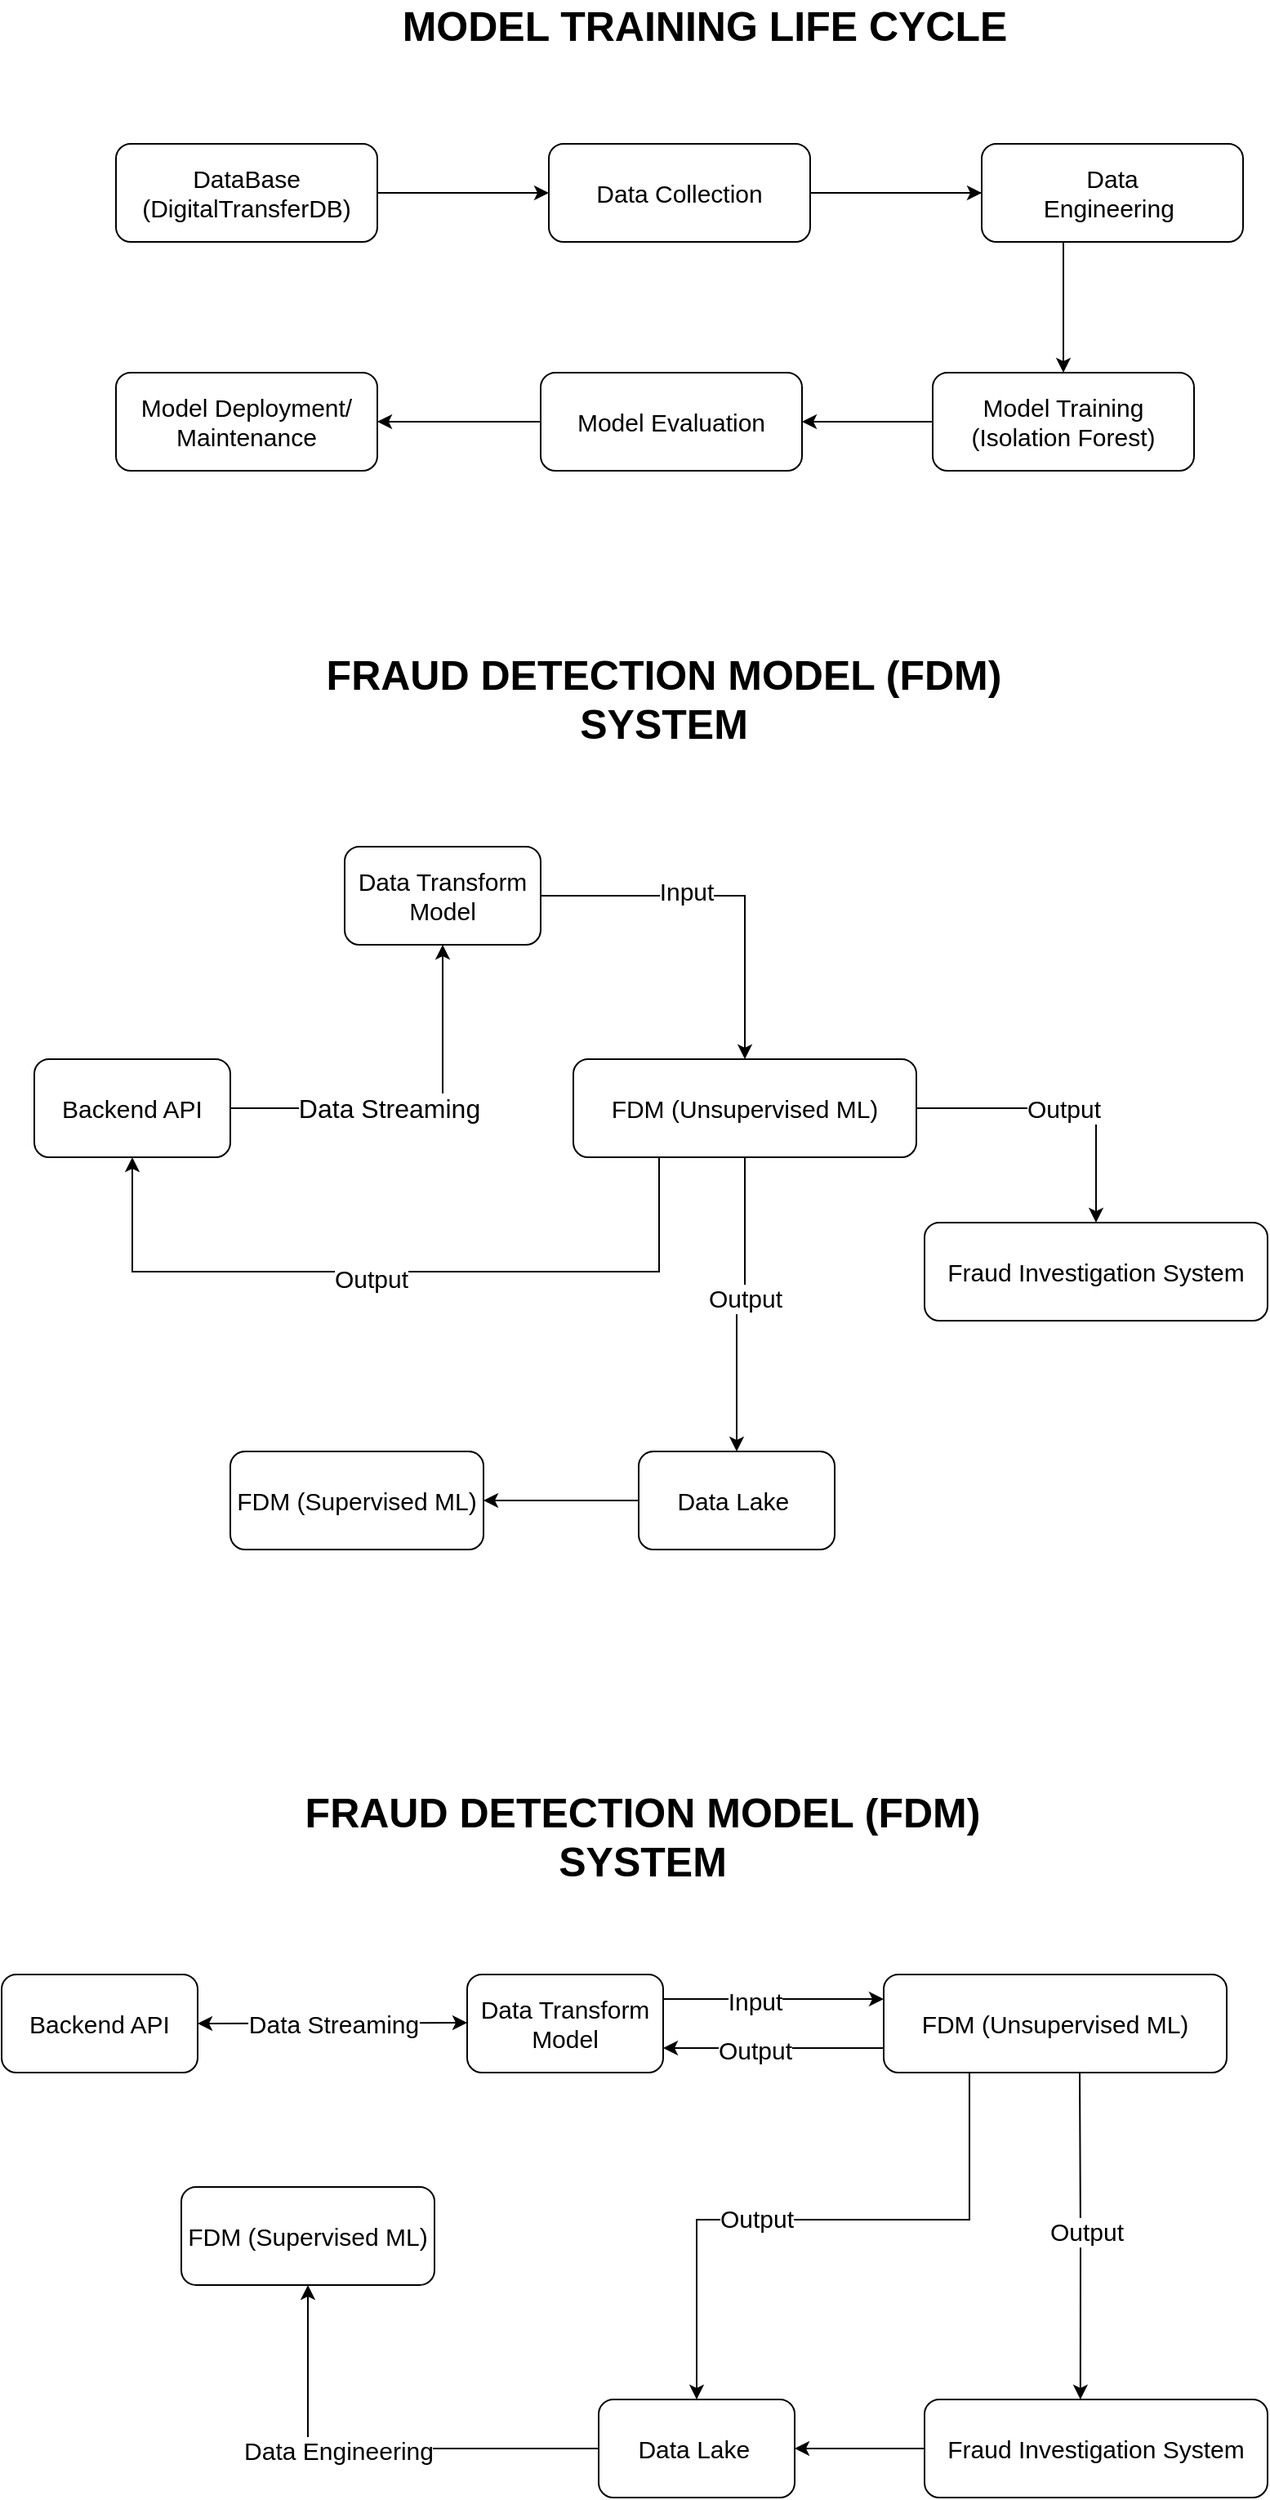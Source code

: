 <mxfile version="24.2.5" type="github">
  <diagram name="Page-1" id="H-KBTydI_UYA_MZRslw8">
    <mxGraphModel dx="1593" dy="867" grid="0" gridSize="10" guides="1" tooltips="1" connect="1" arrows="1" fold="1" page="1" pageScale="1" pageWidth="850" pageHeight="1100" math="0" shadow="0">
      <root>
        <mxCell id="0" />
        <mxCell id="1" parent="0" />
        <mxCell id="sLq4gTumPXXHUgxWhQ4M-8" value="" style="edgeStyle=orthogonalEdgeStyle;rounded=0;orthogonalLoop=1;jettySize=auto;html=1;" parent="1" source="sLq4gTumPXXHUgxWhQ4M-1" target="sLq4gTumPXXHUgxWhQ4M-7" edge="1">
          <mxGeometry relative="1" as="geometry" />
        </mxCell>
        <mxCell id="sLq4gTumPXXHUgxWhQ4M-52" value="&lt;font style=&quot;font-size: 16px;&quot;&gt;Data Streaming&lt;/font&gt;" style="edgeLabel;html=1;align=center;verticalAlign=middle;resizable=0;points=[];" parent="sLq4gTumPXXHUgxWhQ4M-8" vertex="1" connectable="0">
          <mxGeometry x="-0.275" y="-3" relative="1" as="geometry">
            <mxPoint x="13" y="-3" as="offset" />
          </mxGeometry>
        </mxCell>
        <mxCell id="sLq4gTumPXXHUgxWhQ4M-1" value="&lt;font style=&quot;font-size: 15px;&quot;&gt;Backend API&lt;/font&gt;" style="rounded=1;whiteSpace=wrap;html=1;" parent="1" vertex="1">
          <mxGeometry x="40" y="700" width="120" height="60" as="geometry" />
        </mxCell>
        <mxCell id="sLq4gTumPXXHUgxWhQ4M-11" value="" style="edgeStyle=orthogonalEdgeStyle;rounded=0;orthogonalLoop=1;jettySize=auto;html=1;" parent="1" source="sLq4gTumPXXHUgxWhQ4M-2" target="sLq4gTumPXXHUgxWhQ4M-10" edge="1">
          <mxGeometry relative="1" as="geometry" />
        </mxCell>
        <mxCell id="sLq4gTumPXXHUgxWhQ4M-56" value="&lt;font style=&quot;font-size: 15px;&quot;&gt;Output&lt;/font&gt;" style="edgeLabel;html=1;align=center;verticalAlign=middle;resizable=0;points=[];" parent="sLq4gTumPXXHUgxWhQ4M-11" vertex="1" connectable="0">
          <mxGeometry x="-0.213" y="-1" relative="1" as="geometry">
            <mxPoint x="1" y="13" as="offset" />
          </mxGeometry>
        </mxCell>
        <mxCell id="sLq4gTumPXXHUgxWhQ4M-54" style="edgeStyle=orthogonalEdgeStyle;rounded=0;orthogonalLoop=1;jettySize=auto;html=1;exitX=0.25;exitY=1;exitDx=0;exitDy=0;entryX=0.5;entryY=1;entryDx=0;entryDy=0;" parent="1" source="sLq4gTumPXXHUgxWhQ4M-2" target="sLq4gTumPXXHUgxWhQ4M-1" edge="1">
          <mxGeometry relative="1" as="geometry">
            <Array as="points">
              <mxPoint x="423" y="830" />
              <mxPoint x="100" y="830" />
            </Array>
          </mxGeometry>
        </mxCell>
        <mxCell id="sLq4gTumPXXHUgxWhQ4M-55" value="&lt;font style=&quot;font-size: 15px;&quot;&gt;Output&lt;/font&gt;" style="edgeLabel;html=1;align=center;verticalAlign=middle;resizable=0;points=[];" parent="sLq4gTumPXXHUgxWhQ4M-54" vertex="1" connectable="0">
          <mxGeometry x="0.07" y="4" relative="1" as="geometry">
            <mxPoint x="1" as="offset" />
          </mxGeometry>
        </mxCell>
        <mxCell id="sLq4gTumPXXHUgxWhQ4M-58" value="" style="edgeStyle=orthogonalEdgeStyle;rounded=0;orthogonalLoop=1;jettySize=auto;html=1;" parent="1" source="sLq4gTumPXXHUgxWhQ4M-2" target="sLq4gTumPXXHUgxWhQ4M-57" edge="1">
          <mxGeometry relative="1" as="geometry" />
        </mxCell>
        <mxCell id="sLq4gTumPXXHUgxWhQ4M-60" value="&lt;font style=&quot;font-size: 15px;&quot;&gt;Output&lt;/font&gt;" style="edgeLabel;html=1;align=center;verticalAlign=middle;resizable=0;points=[];" parent="sLq4gTumPXXHUgxWhQ4M-58" vertex="1" connectable="0">
          <mxGeometry x="-0.003" relative="1" as="geometry">
            <mxPoint as="offset" />
          </mxGeometry>
        </mxCell>
        <mxCell id="sLq4gTumPXXHUgxWhQ4M-2" value="&lt;font style=&quot;font-size: 15px;&quot;&gt;FDM (Unsupervised ML)&lt;/font&gt;" style="rounded=1;whiteSpace=wrap;html=1;" parent="1" vertex="1">
          <mxGeometry x="370" y="700" width="210" height="60" as="geometry" />
        </mxCell>
        <mxCell id="sLq4gTumPXXHUgxWhQ4M-9" value="" style="edgeStyle=orthogonalEdgeStyle;rounded=0;orthogonalLoop=1;jettySize=auto;html=1;" parent="1" source="sLq4gTumPXXHUgxWhQ4M-7" target="sLq4gTumPXXHUgxWhQ4M-2" edge="1">
          <mxGeometry relative="1" as="geometry" />
        </mxCell>
        <mxCell id="sLq4gTumPXXHUgxWhQ4M-14" value="&lt;font style=&quot;font-size: 15px;&quot;&gt;Input&lt;/font&gt;" style="edgeLabel;html=1;align=center;verticalAlign=middle;resizable=0;points=[];fontSize=22;" parent="sLq4gTumPXXHUgxWhQ4M-9" vertex="1" connectable="0">
          <mxGeometry x="-0.212" y="4" relative="1" as="geometry">
            <mxPoint as="offset" />
          </mxGeometry>
        </mxCell>
        <mxCell id="sLq4gTumPXXHUgxWhQ4M-7" value="&lt;font style=&quot;font-size: 15px;&quot;&gt;Data Transform&lt;/font&gt;&lt;div style=&quot;font-size: 15px;&quot;&gt;&lt;font style=&quot;font-size: 15px;&quot;&gt;Model&lt;/font&gt;&lt;/div&gt;" style="rounded=1;whiteSpace=wrap;html=1;" parent="1" vertex="1">
          <mxGeometry x="230" y="570" width="120" height="60" as="geometry" />
        </mxCell>
        <mxCell id="sLq4gTumPXXHUgxWhQ4M-21" value="" style="edgeStyle=orthogonalEdgeStyle;rounded=0;orthogonalLoop=1;jettySize=auto;html=1;" parent="1" source="sLq4gTumPXXHUgxWhQ4M-10" target="sLq4gTumPXXHUgxWhQ4M-19" edge="1">
          <mxGeometry relative="1" as="geometry" />
        </mxCell>
        <mxCell id="sLq4gTumPXXHUgxWhQ4M-10" value="&lt;font style=&quot;font-size: 15px;&quot;&gt;Data Lake&amp;nbsp;&lt;/font&gt;" style="rounded=1;whiteSpace=wrap;html=1;" parent="1" vertex="1">
          <mxGeometry x="410" y="940" width="120" height="60" as="geometry" />
        </mxCell>
        <mxCell id="sLq4gTumPXXHUgxWhQ4M-19" value="&lt;span style=&quot;font-size: 15px;&quot;&gt;FDM (Supervised ML)&lt;/span&gt;" style="rounded=1;whiteSpace=wrap;html=1;" parent="1" vertex="1">
          <mxGeometry x="160" y="940" width="155" height="60" as="geometry" />
        </mxCell>
        <mxCell id="sLq4gTumPXXHUgxWhQ4M-43" value="" style="edgeStyle=orthogonalEdgeStyle;rounded=0;orthogonalLoop=1;jettySize=auto;html=1;entryX=0;entryY=0.5;entryDx=0;entryDy=0;" parent="1" source="sLq4gTumPXXHUgxWhQ4M-35" target="sLq4gTumPXXHUgxWhQ4M-44" edge="1">
          <mxGeometry relative="1" as="geometry">
            <mxPoint x="590" y="170" as="targetPoint" />
          </mxGeometry>
        </mxCell>
        <mxCell id="sLq4gTumPXXHUgxWhQ4M-35" value="&lt;div&gt;&lt;span style=&quot;font-size: 15px;&quot;&gt;DataBase (&lt;/span&gt;&lt;span style=&quot;font-size: 15px; background-color: initial;&quot;&gt;DigitalTransferDB)&lt;/span&gt;&lt;/div&gt;" style="rounded=1;whiteSpace=wrap;html=1;" parent="1" vertex="1">
          <mxGeometry x="90" y="140" width="160" height="60" as="geometry" />
        </mxCell>
        <mxCell id="sLq4gTumPXXHUgxWhQ4M-41" value="&lt;font size=&quot;1&quot; style=&quot;&quot;&gt;&lt;b style=&quot;font-size: 25px;&quot;&gt;MODEL TRAINING LIFE CYCLE&lt;/b&gt;&lt;/font&gt;" style="text;html=1;align=center;verticalAlign=middle;whiteSpace=wrap;rounded=0;" parent="1" vertex="1">
          <mxGeometry x="248" y="52" width="405" height="30" as="geometry" />
        </mxCell>
        <mxCell id="sLq4gTumPXXHUgxWhQ4M-46" value="" style="edgeStyle=orthogonalEdgeStyle;rounded=0;orthogonalLoop=1;jettySize=auto;html=1;" parent="1" source="sLq4gTumPXXHUgxWhQ4M-44" target="sLq4gTumPXXHUgxWhQ4M-45" edge="1">
          <mxGeometry relative="1" as="geometry" />
        </mxCell>
        <mxCell id="NGQFDHBGYf2-1UID5XiJ-34" value="" style="edgeStyle=orthogonalEdgeStyle;rounded=0;orthogonalLoop=1;jettySize=auto;html=1;" edge="1" parent="1" source="sLq4gTumPXXHUgxWhQ4M-44" target="NGQFDHBGYf2-1UID5XiJ-33">
          <mxGeometry relative="1" as="geometry" />
        </mxCell>
        <mxCell id="sLq4gTumPXXHUgxWhQ4M-44" value="&lt;span style=&quot;font-size: 15px;&quot;&gt;Data Collection&lt;/span&gt;" style="rounded=1;whiteSpace=wrap;html=1;" parent="1" vertex="1">
          <mxGeometry x="355" y="140" width="160" height="60" as="geometry" />
        </mxCell>
        <mxCell id="sLq4gTumPXXHUgxWhQ4M-48" value="" style="edgeStyle=orthogonalEdgeStyle;rounded=0;orthogonalLoop=1;jettySize=auto;html=1;" parent="1" source="sLq4gTumPXXHUgxWhQ4M-45" target="sLq4gTumPXXHUgxWhQ4M-47" edge="1">
          <mxGeometry relative="1" as="geometry" />
        </mxCell>
        <mxCell id="sLq4gTumPXXHUgxWhQ4M-45" value="&lt;span style=&quot;font-size: 15px;&quot;&gt;Model Training&lt;/span&gt;&lt;div&gt;&lt;span style=&quot;font-size: 15px;&quot;&gt;(Isolation Forest)&lt;/span&gt;&lt;/div&gt;" style="rounded=1;whiteSpace=wrap;html=1;" parent="1" vertex="1">
          <mxGeometry x="590" y="280" width="160" height="60" as="geometry" />
        </mxCell>
        <mxCell id="sLq4gTumPXXHUgxWhQ4M-50" value="" style="edgeStyle=orthogonalEdgeStyle;rounded=0;orthogonalLoop=1;jettySize=auto;html=1;" parent="1" source="sLq4gTumPXXHUgxWhQ4M-47" target="sLq4gTumPXXHUgxWhQ4M-49" edge="1">
          <mxGeometry relative="1" as="geometry" />
        </mxCell>
        <mxCell id="sLq4gTumPXXHUgxWhQ4M-47" value="&lt;font style=&quot;font-size: 15px;&quot;&gt;Model Evaluation&lt;/font&gt;" style="whiteSpace=wrap;html=1;rounded=1;" parent="1" vertex="1">
          <mxGeometry x="350" y="280" width="160" height="60" as="geometry" />
        </mxCell>
        <mxCell id="sLq4gTumPXXHUgxWhQ4M-49" value="&lt;div style=&quot;&quot;&gt;&lt;span style=&quot;font-size: 15px; background-color: initial;&quot;&gt;Model Deployment/&lt;/span&gt;&lt;/div&gt;&lt;div style=&quot;&quot;&gt;&lt;span style=&quot;font-size: 15px; background-color: initial;&quot;&gt;Maintenance&lt;/span&gt;&lt;/div&gt;" style="whiteSpace=wrap;html=1;rounded=1;align=center;" parent="1" vertex="1">
          <mxGeometry x="90" y="280" width="160" height="60" as="geometry" />
        </mxCell>
        <mxCell id="sLq4gTumPXXHUgxWhQ4M-51" value="&lt;b style=&quot;&quot;&gt;&lt;font style=&quot;font-size: 25px;&quot;&gt;FRAUD DETECTION MODEL (FDM) SYSTEM&lt;/font&gt;&lt;/b&gt;" style="text;html=1;align=center;verticalAlign=middle;whiteSpace=wrap;rounded=0;" parent="1" vertex="1">
          <mxGeometry x="203" y="464" width="445" height="30" as="geometry" />
        </mxCell>
        <mxCell id="sLq4gTumPXXHUgxWhQ4M-57" value="&lt;span style=&quot;font-size: 15px;&quot;&gt;Fraud Investigation System&lt;/span&gt;" style="rounded=1;whiteSpace=wrap;html=1;" parent="1" vertex="1">
          <mxGeometry x="585" y="800" width="210" height="60" as="geometry" />
        </mxCell>
        <mxCell id="NGQFDHBGYf2-1UID5XiJ-3" value="&lt;font style=&quot;font-size: 15px;&quot;&gt;Backend API&lt;/font&gt;" style="rounded=1;whiteSpace=wrap;html=1;" vertex="1" parent="1">
          <mxGeometry x="20" y="1260" width="120" height="60" as="geometry" />
        </mxCell>
        <mxCell id="NGQFDHBGYf2-1UID5XiJ-21" style="edgeStyle=orthogonalEdgeStyle;rounded=0;orthogonalLoop=1;jettySize=auto;html=1;exitX=0;exitY=0.75;exitDx=0;exitDy=0;entryX=1;entryY=0.75;entryDx=0;entryDy=0;" edge="1" parent="1" source="NGQFDHBGYf2-1UID5XiJ-10" target="NGQFDHBGYf2-1UID5XiJ-13">
          <mxGeometry relative="1" as="geometry" />
        </mxCell>
        <mxCell id="NGQFDHBGYf2-1UID5XiJ-22" value="&lt;font style=&quot;font-size: 15px;&quot;&gt;Output&lt;/font&gt;" style="edgeLabel;html=1;align=center;verticalAlign=middle;resizable=0;points=[];" vertex="1" connectable="0" parent="NGQFDHBGYf2-1UID5XiJ-21">
          <mxGeometry x="0.171" y="1" relative="1" as="geometry">
            <mxPoint as="offset" />
          </mxGeometry>
        </mxCell>
        <mxCell id="NGQFDHBGYf2-1UID5XiJ-26" style="edgeStyle=orthogonalEdgeStyle;rounded=0;orthogonalLoop=1;jettySize=auto;html=1;exitX=0.25;exitY=1;exitDx=0;exitDy=0;entryX=0.5;entryY=0;entryDx=0;entryDy=0;" edge="1" parent="1" source="NGQFDHBGYf2-1UID5XiJ-10" target="NGQFDHBGYf2-1UID5XiJ-15">
          <mxGeometry relative="1" as="geometry">
            <Array as="points">
              <mxPoint x="613" y="1410" />
              <mxPoint x="446" y="1410" />
            </Array>
          </mxGeometry>
        </mxCell>
        <mxCell id="NGQFDHBGYf2-1UID5XiJ-27" value="&lt;font style=&quot;font-size: 15px;&quot;&gt;Output&lt;/font&gt;" style="edgeLabel;html=1;align=center;verticalAlign=middle;resizable=0;points=[];" vertex="1" connectable="0" parent="NGQFDHBGYf2-1UID5XiJ-26">
          <mxGeometry x="0.207" y="-1" relative="1" as="geometry">
            <mxPoint x="1" as="offset" />
          </mxGeometry>
        </mxCell>
        <mxCell id="NGQFDHBGYf2-1UID5XiJ-10" value="&lt;font style=&quot;font-size: 15px;&quot;&gt;FDM (Unsupervised ML)&lt;/font&gt;" style="rounded=1;whiteSpace=wrap;html=1;" vertex="1" parent="1">
          <mxGeometry x="560" y="1260" width="210" height="60" as="geometry" />
        </mxCell>
        <mxCell id="NGQFDHBGYf2-1UID5XiJ-20" style="edgeStyle=orthogonalEdgeStyle;rounded=0;orthogonalLoop=1;jettySize=auto;html=1;exitX=1;exitY=0.25;exitDx=0;exitDy=0;entryX=0;entryY=0.25;entryDx=0;entryDy=0;" edge="1" parent="1" source="NGQFDHBGYf2-1UID5XiJ-13" target="NGQFDHBGYf2-1UID5XiJ-10">
          <mxGeometry relative="1" as="geometry" />
        </mxCell>
        <mxCell id="NGQFDHBGYf2-1UID5XiJ-23" value="&lt;font style=&quot;font-size: 15px;&quot;&gt;Input&lt;/font&gt;" style="edgeLabel;html=1;align=center;verticalAlign=middle;resizable=0;points=[];" vertex="1" connectable="0" parent="NGQFDHBGYf2-1UID5XiJ-20">
          <mxGeometry x="-0.181" y="-1" relative="1" as="geometry">
            <mxPoint as="offset" />
          </mxGeometry>
        </mxCell>
        <mxCell id="NGQFDHBGYf2-1UID5XiJ-13" value="&lt;font style=&quot;font-size: 15px;&quot;&gt;Data Transform&lt;/font&gt;&lt;div style=&quot;font-size: 15px;&quot;&gt;&lt;font style=&quot;font-size: 15px;&quot;&gt;Model&lt;/font&gt;&lt;/div&gt;" style="rounded=1;whiteSpace=wrap;html=1;" vertex="1" parent="1">
          <mxGeometry x="305" y="1260" width="120" height="60" as="geometry" />
        </mxCell>
        <mxCell id="NGQFDHBGYf2-1UID5XiJ-14" value="" style="edgeStyle=orthogonalEdgeStyle;rounded=0;orthogonalLoop=1;jettySize=auto;html=1;" edge="1" source="NGQFDHBGYf2-1UID5XiJ-15" target="NGQFDHBGYf2-1UID5XiJ-16" parent="1">
          <mxGeometry relative="1" as="geometry" />
        </mxCell>
        <mxCell id="NGQFDHBGYf2-1UID5XiJ-31" value="&lt;font style=&quot;font-size: 15px;&quot;&gt;Data Engineering&lt;/font&gt;" style="edgeLabel;html=1;align=center;verticalAlign=middle;resizable=0;points=[];" vertex="1" connectable="0" parent="NGQFDHBGYf2-1UID5XiJ-14">
          <mxGeometry x="0.157" y="1" relative="1" as="geometry">
            <mxPoint x="1" as="offset" />
          </mxGeometry>
        </mxCell>
        <mxCell id="NGQFDHBGYf2-1UID5XiJ-15" value="&lt;font style=&quot;font-size: 15px;&quot;&gt;Data Lake&amp;nbsp;&lt;/font&gt;" style="rounded=1;whiteSpace=wrap;html=1;" vertex="1" parent="1">
          <mxGeometry x="385.5" y="1520" width="120" height="60" as="geometry" />
        </mxCell>
        <mxCell id="NGQFDHBGYf2-1UID5XiJ-16" value="&lt;span style=&quot;font-size: 15px;&quot;&gt;FDM (Supervised ML)&lt;/span&gt;" style="rounded=1;whiteSpace=wrap;html=1;" vertex="1" parent="1">
          <mxGeometry x="130" y="1390" width="155" height="60" as="geometry" />
        </mxCell>
        <mxCell id="NGQFDHBGYf2-1UID5XiJ-17" value="&lt;b style=&quot;&quot;&gt;&lt;font style=&quot;font-size: 25px;&quot;&gt;FRAUD DETECTION MODEL (FDM) SYSTEM&lt;/font&gt;&lt;/b&gt;" style="text;html=1;align=center;verticalAlign=middle;whiteSpace=wrap;rounded=0;" vertex="1" parent="1">
          <mxGeometry x="190" y="1160" width="445" height="30" as="geometry" />
        </mxCell>
        <mxCell id="NGQFDHBGYf2-1UID5XiJ-32" style="edgeStyle=orthogonalEdgeStyle;rounded=0;orthogonalLoop=1;jettySize=auto;html=1;exitX=0;exitY=0.5;exitDx=0;exitDy=0;entryX=1;entryY=0.5;entryDx=0;entryDy=0;" edge="1" parent="1" source="NGQFDHBGYf2-1UID5XiJ-18" target="NGQFDHBGYf2-1UID5XiJ-15">
          <mxGeometry relative="1" as="geometry" />
        </mxCell>
        <mxCell id="NGQFDHBGYf2-1UID5XiJ-18" value="&lt;span style=&quot;font-size: 15px;&quot;&gt;Fraud Investigation System&lt;/span&gt;" style="rounded=1;whiteSpace=wrap;html=1;" vertex="1" parent="1">
          <mxGeometry x="585" y="1520" width="210" height="60" as="geometry" />
        </mxCell>
        <mxCell id="NGQFDHBGYf2-1UID5XiJ-24" value="" style="endArrow=classic;startArrow=classic;html=1;rounded=0;exitX=1;exitY=0.5;exitDx=0;exitDy=0;" edge="1" parent="1" source="NGQFDHBGYf2-1UID5XiJ-3">
          <mxGeometry width="50" height="50" relative="1" as="geometry">
            <mxPoint x="185" y="1289.5" as="sourcePoint" />
            <mxPoint x="305" y="1289.5" as="targetPoint" />
          </mxGeometry>
        </mxCell>
        <mxCell id="NGQFDHBGYf2-1UID5XiJ-25" value="&lt;font style=&quot;font-size: 15px;&quot;&gt;Data &lt;font style=&quot;font-size: 15px;&quot;&gt;Streaming&lt;/font&gt;&lt;/font&gt;" style="edgeLabel;html=1;align=center;verticalAlign=middle;resizable=0;points=[];" vertex="1" connectable="0" parent="NGQFDHBGYf2-1UID5XiJ-24">
          <mxGeometry x="0.006" y="-4" relative="1" as="geometry">
            <mxPoint y="-4" as="offset" />
          </mxGeometry>
        </mxCell>
        <mxCell id="NGQFDHBGYf2-1UID5XiJ-28" style="edgeStyle=orthogonalEdgeStyle;rounded=0;orthogonalLoop=1;jettySize=auto;html=1;entryX=0.633;entryY=0.167;entryDx=0;entryDy=0;entryPerimeter=0;" edge="1" parent="1">
          <mxGeometry relative="1" as="geometry">
            <mxPoint x="680" y="1320" as="sourcePoint" />
            <mxPoint x="680.43" y="1520" as="targetPoint" />
          </mxGeometry>
        </mxCell>
        <mxCell id="NGQFDHBGYf2-1UID5XiJ-29" value="&lt;font style=&quot;font-size: 15px;&quot;&gt;Output&lt;/font&gt;" style="edgeLabel;html=1;align=center;verticalAlign=middle;resizable=0;points=[];" vertex="1" connectable="0" parent="NGQFDHBGYf2-1UID5XiJ-28">
          <mxGeometry x="-0.032" y="3" relative="1" as="geometry">
            <mxPoint as="offset" />
          </mxGeometry>
        </mxCell>
        <mxCell id="NGQFDHBGYf2-1UID5XiJ-33" value="&lt;span style=&quot;font-size: 15px;&quot;&gt;Data&lt;/span&gt;&lt;div&gt;&lt;span style=&quot;font-size: 15px;&quot;&gt;Engineering&amp;nbsp;&lt;/span&gt;&lt;/div&gt;" style="rounded=1;whiteSpace=wrap;html=1;" vertex="1" parent="1">
          <mxGeometry x="620" y="140" width="160" height="60" as="geometry" />
        </mxCell>
      </root>
    </mxGraphModel>
  </diagram>
</mxfile>
